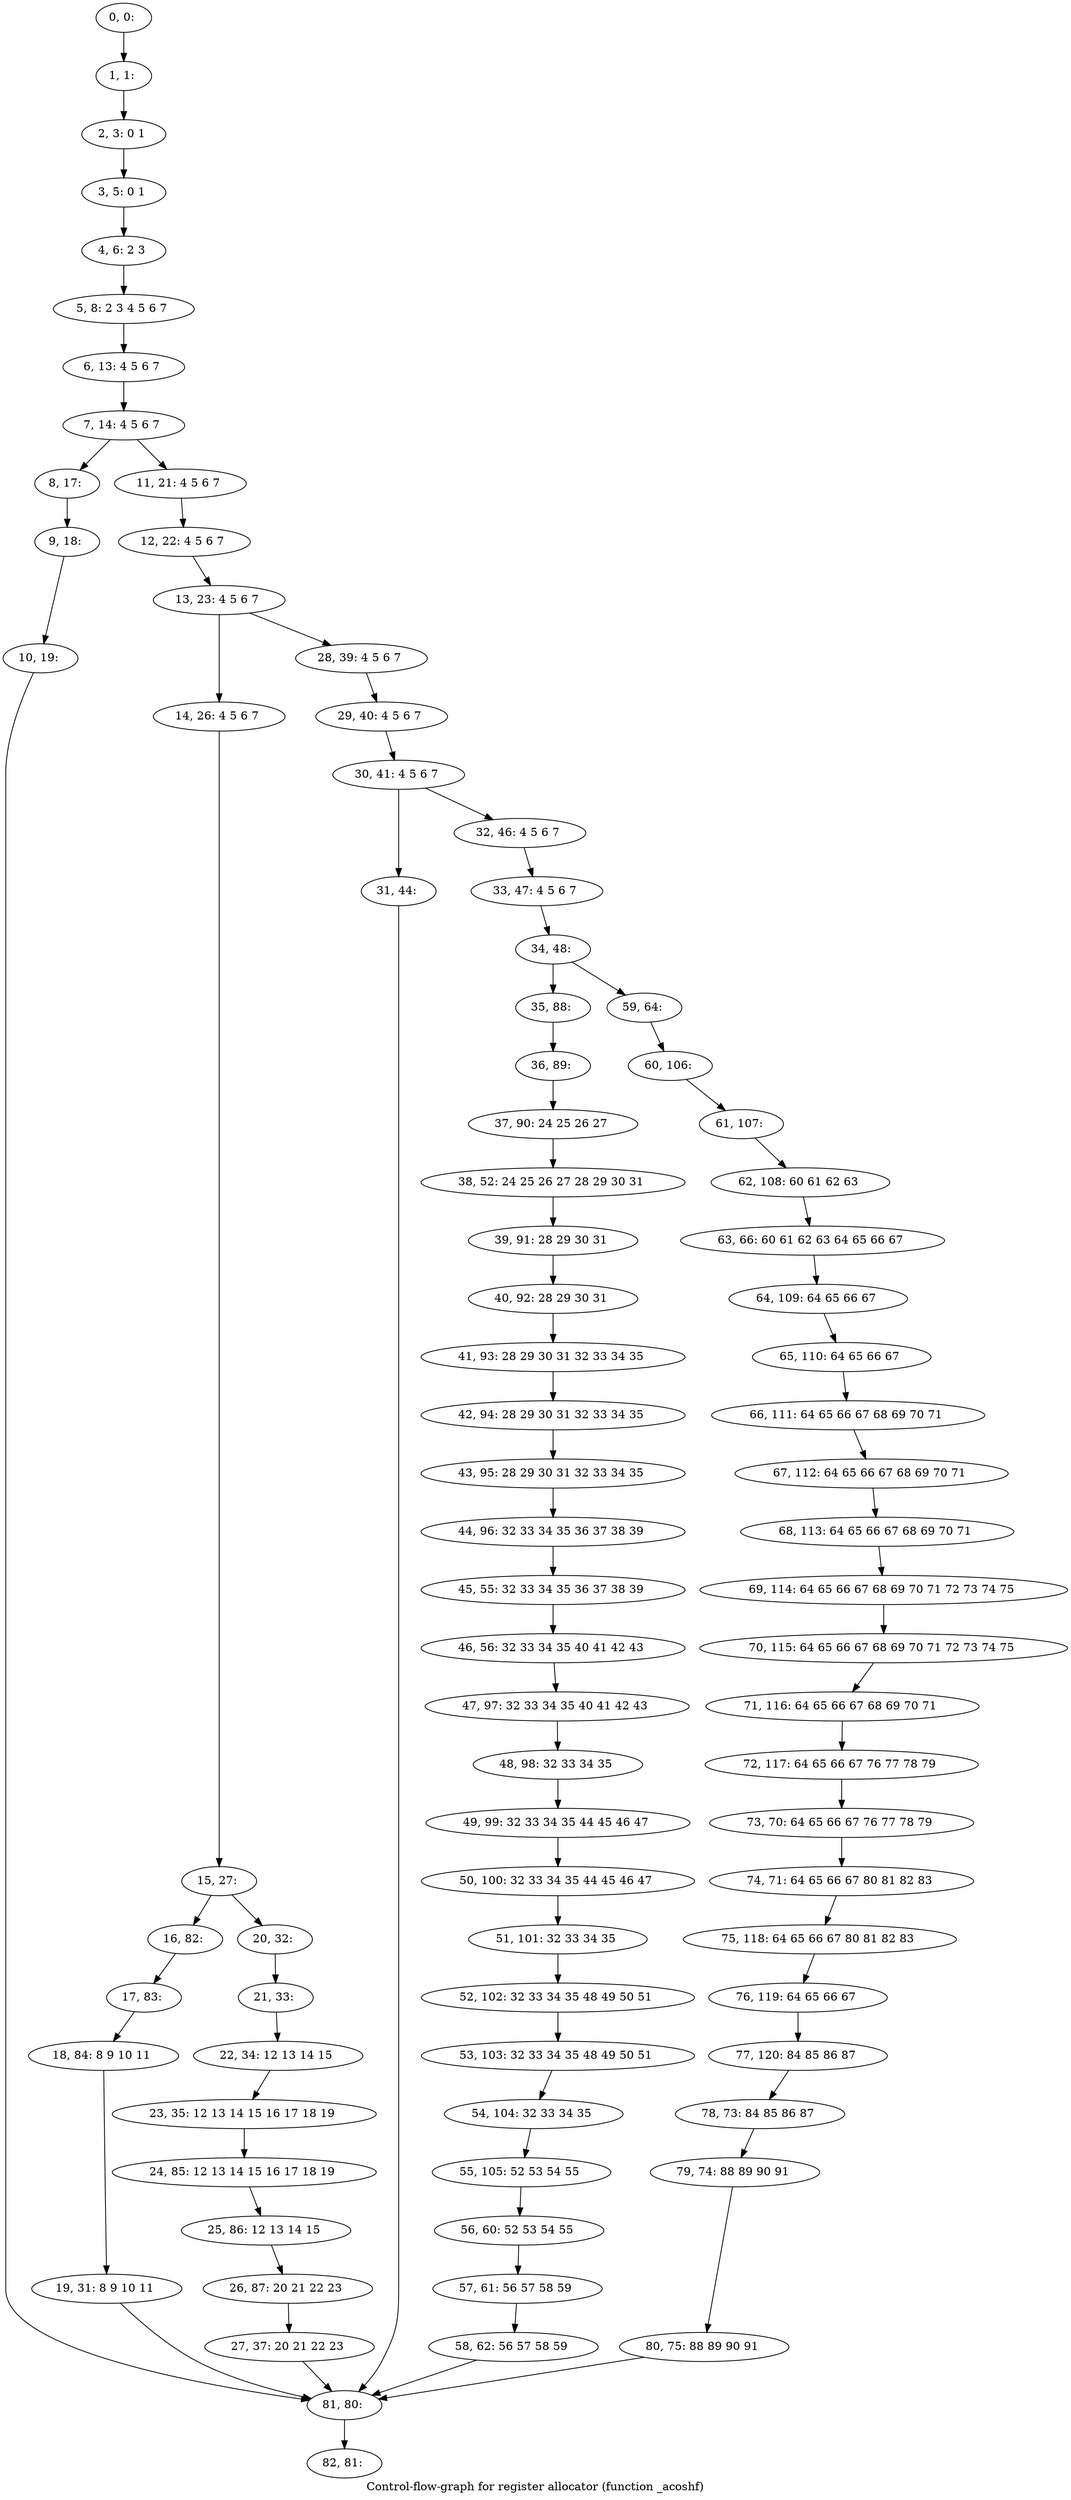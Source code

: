 digraph G {
graph [label="Control-flow-graph for register allocator (function _acoshf)"]
0[label="0, 0: "];
1[label="1, 1: "];
2[label="2, 3: 0 1 "];
3[label="3, 5: 0 1 "];
4[label="4, 6: 2 3 "];
5[label="5, 8: 2 3 4 5 6 7 "];
6[label="6, 13: 4 5 6 7 "];
7[label="7, 14: 4 5 6 7 "];
8[label="8, 17: "];
9[label="9, 18: "];
10[label="10, 19: "];
11[label="11, 21: 4 5 6 7 "];
12[label="12, 22: 4 5 6 7 "];
13[label="13, 23: 4 5 6 7 "];
14[label="14, 26: 4 5 6 7 "];
15[label="15, 27: "];
16[label="16, 82: "];
17[label="17, 83: "];
18[label="18, 84: 8 9 10 11 "];
19[label="19, 31: 8 9 10 11 "];
20[label="20, 32: "];
21[label="21, 33: "];
22[label="22, 34: 12 13 14 15 "];
23[label="23, 35: 12 13 14 15 16 17 18 19 "];
24[label="24, 85: 12 13 14 15 16 17 18 19 "];
25[label="25, 86: 12 13 14 15 "];
26[label="26, 87: 20 21 22 23 "];
27[label="27, 37: 20 21 22 23 "];
28[label="28, 39: 4 5 6 7 "];
29[label="29, 40: 4 5 6 7 "];
30[label="30, 41: 4 5 6 7 "];
31[label="31, 44: "];
32[label="32, 46: 4 5 6 7 "];
33[label="33, 47: 4 5 6 7 "];
34[label="34, 48: "];
35[label="35, 88: "];
36[label="36, 89: "];
37[label="37, 90: 24 25 26 27 "];
38[label="38, 52: 24 25 26 27 28 29 30 31 "];
39[label="39, 91: 28 29 30 31 "];
40[label="40, 92: 28 29 30 31 "];
41[label="41, 93: 28 29 30 31 32 33 34 35 "];
42[label="42, 94: 28 29 30 31 32 33 34 35 "];
43[label="43, 95: 28 29 30 31 32 33 34 35 "];
44[label="44, 96: 32 33 34 35 36 37 38 39 "];
45[label="45, 55: 32 33 34 35 36 37 38 39 "];
46[label="46, 56: 32 33 34 35 40 41 42 43 "];
47[label="47, 97: 32 33 34 35 40 41 42 43 "];
48[label="48, 98: 32 33 34 35 "];
49[label="49, 99: 32 33 34 35 44 45 46 47 "];
50[label="50, 100: 32 33 34 35 44 45 46 47 "];
51[label="51, 101: 32 33 34 35 "];
52[label="52, 102: 32 33 34 35 48 49 50 51 "];
53[label="53, 103: 32 33 34 35 48 49 50 51 "];
54[label="54, 104: 32 33 34 35 "];
55[label="55, 105: 52 53 54 55 "];
56[label="56, 60: 52 53 54 55 "];
57[label="57, 61: 56 57 58 59 "];
58[label="58, 62: 56 57 58 59 "];
59[label="59, 64: "];
60[label="60, 106: "];
61[label="61, 107: "];
62[label="62, 108: 60 61 62 63 "];
63[label="63, 66: 60 61 62 63 64 65 66 67 "];
64[label="64, 109: 64 65 66 67 "];
65[label="65, 110: 64 65 66 67 "];
66[label="66, 111: 64 65 66 67 68 69 70 71 "];
67[label="67, 112: 64 65 66 67 68 69 70 71 "];
68[label="68, 113: 64 65 66 67 68 69 70 71 "];
69[label="69, 114: 64 65 66 67 68 69 70 71 72 73 74 75 "];
70[label="70, 115: 64 65 66 67 68 69 70 71 72 73 74 75 "];
71[label="71, 116: 64 65 66 67 68 69 70 71 "];
72[label="72, 117: 64 65 66 67 76 77 78 79 "];
73[label="73, 70: 64 65 66 67 76 77 78 79 "];
74[label="74, 71: 64 65 66 67 80 81 82 83 "];
75[label="75, 118: 64 65 66 67 80 81 82 83 "];
76[label="76, 119: 64 65 66 67 "];
77[label="77, 120: 84 85 86 87 "];
78[label="78, 73: 84 85 86 87 "];
79[label="79, 74: 88 89 90 91 "];
80[label="80, 75: 88 89 90 91 "];
81[label="81, 80: "];
82[label="82, 81: "];
0->1 ;
1->2 ;
2->3 ;
3->4 ;
4->5 ;
5->6 ;
6->7 ;
7->8 ;
7->11 ;
8->9 ;
9->10 ;
10->81 ;
11->12 ;
12->13 ;
13->14 ;
13->28 ;
14->15 ;
15->16 ;
15->20 ;
16->17 ;
17->18 ;
18->19 ;
19->81 ;
20->21 ;
21->22 ;
22->23 ;
23->24 ;
24->25 ;
25->26 ;
26->27 ;
27->81 ;
28->29 ;
29->30 ;
30->31 ;
30->32 ;
31->81 ;
32->33 ;
33->34 ;
34->35 ;
34->59 ;
35->36 ;
36->37 ;
37->38 ;
38->39 ;
39->40 ;
40->41 ;
41->42 ;
42->43 ;
43->44 ;
44->45 ;
45->46 ;
46->47 ;
47->48 ;
48->49 ;
49->50 ;
50->51 ;
51->52 ;
52->53 ;
53->54 ;
54->55 ;
55->56 ;
56->57 ;
57->58 ;
58->81 ;
59->60 ;
60->61 ;
61->62 ;
62->63 ;
63->64 ;
64->65 ;
65->66 ;
66->67 ;
67->68 ;
68->69 ;
69->70 ;
70->71 ;
71->72 ;
72->73 ;
73->74 ;
74->75 ;
75->76 ;
76->77 ;
77->78 ;
78->79 ;
79->80 ;
80->81 ;
81->82 ;
}
